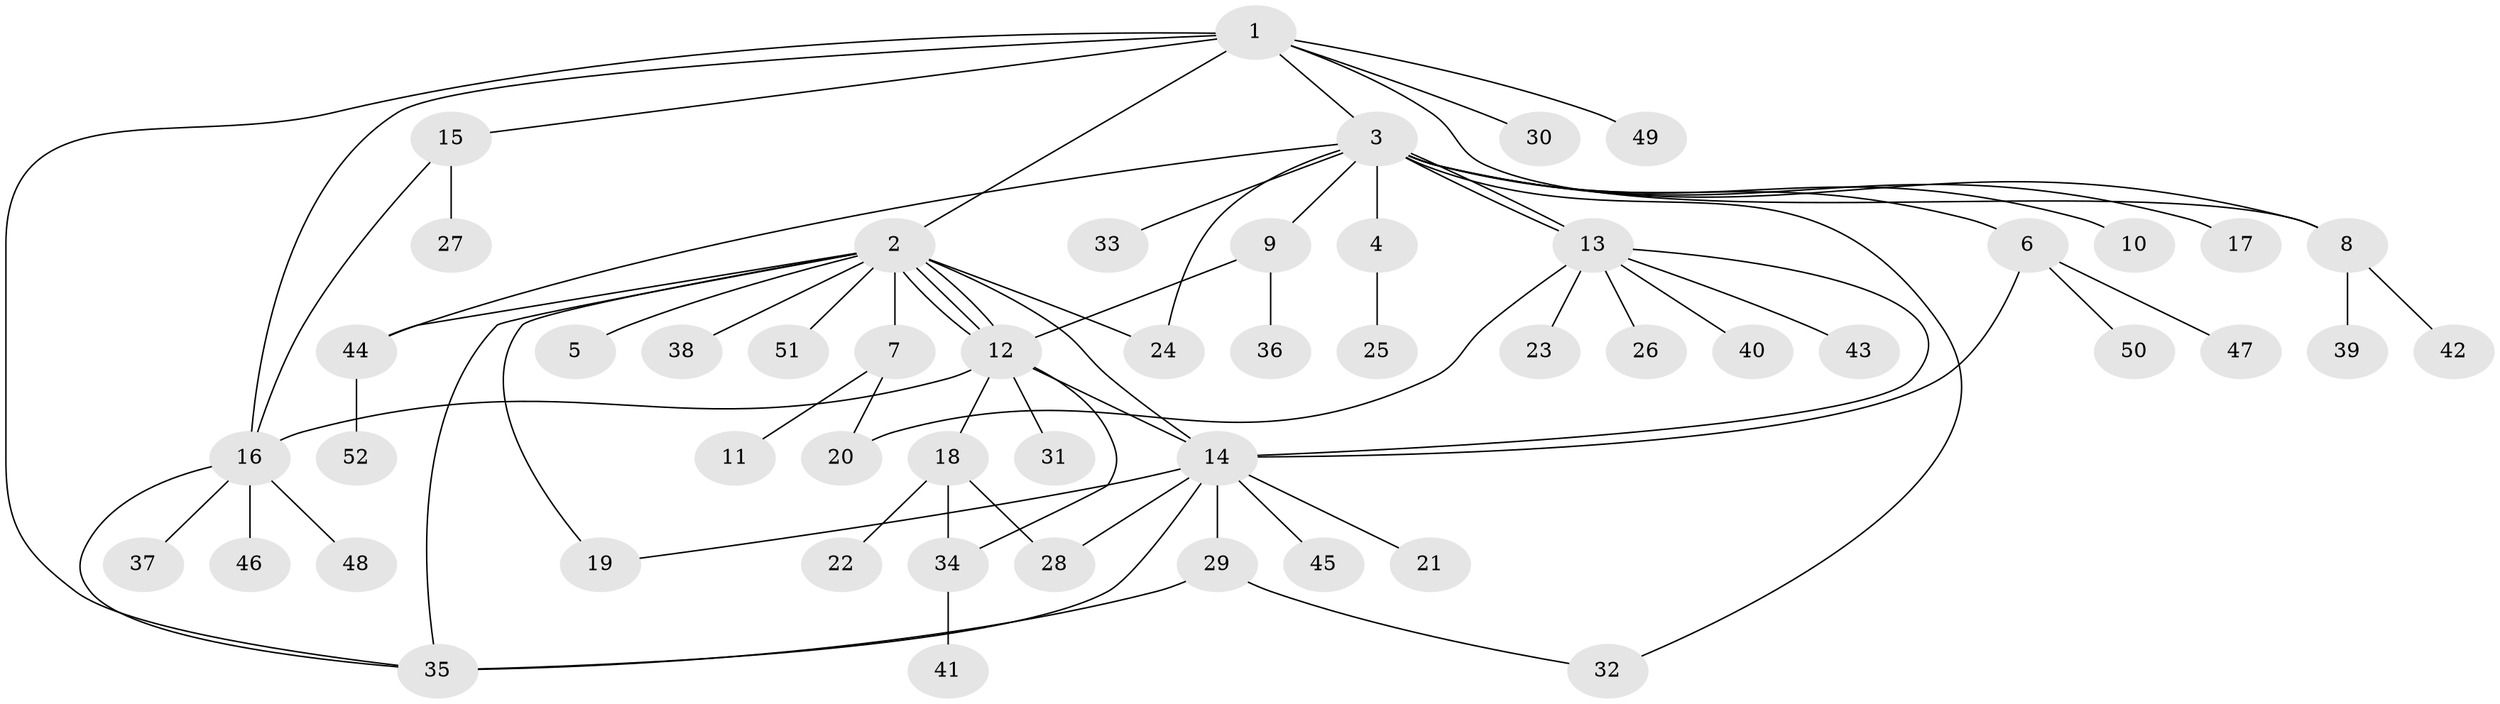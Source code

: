 // coarse degree distribution, {7: 0.03125, 9: 0.03125, 11: 0.03125, 1: 0.4375, 3: 0.15625, 2: 0.1875, 6: 0.0625, 8: 0.03125, 4: 0.03125}
// Generated by graph-tools (version 1.1) at 2025/50/03/04/25 22:50:23]
// undirected, 52 vertices, 72 edges
graph export_dot {
  node [color=gray90,style=filled];
  1;
  2;
  3;
  4;
  5;
  6;
  7;
  8;
  9;
  10;
  11;
  12;
  13;
  14;
  15;
  16;
  17;
  18;
  19;
  20;
  21;
  22;
  23;
  24;
  25;
  26;
  27;
  28;
  29;
  30;
  31;
  32;
  33;
  34;
  35;
  36;
  37;
  38;
  39;
  40;
  41;
  42;
  43;
  44;
  45;
  46;
  47;
  48;
  49;
  50;
  51;
  52;
  1 -- 2;
  1 -- 3;
  1 -- 8;
  1 -- 15;
  1 -- 16;
  1 -- 30;
  1 -- 35;
  1 -- 49;
  2 -- 5;
  2 -- 7;
  2 -- 12;
  2 -- 12;
  2 -- 12;
  2 -- 14;
  2 -- 19;
  2 -- 24;
  2 -- 35;
  2 -- 38;
  2 -- 44;
  2 -- 51;
  3 -- 4;
  3 -- 6;
  3 -- 8;
  3 -- 9;
  3 -- 10;
  3 -- 13;
  3 -- 13;
  3 -- 17;
  3 -- 24;
  3 -- 32;
  3 -- 33;
  3 -- 44;
  4 -- 25;
  6 -- 14;
  6 -- 47;
  6 -- 50;
  7 -- 11;
  7 -- 20;
  8 -- 39;
  8 -- 42;
  9 -- 12;
  9 -- 36;
  12 -- 14;
  12 -- 16;
  12 -- 18;
  12 -- 31;
  12 -- 34;
  13 -- 14;
  13 -- 20;
  13 -- 23;
  13 -- 26;
  13 -- 40;
  13 -- 43;
  14 -- 19;
  14 -- 21;
  14 -- 28;
  14 -- 29;
  14 -- 35;
  14 -- 45;
  15 -- 16;
  15 -- 27;
  16 -- 35;
  16 -- 37;
  16 -- 46;
  16 -- 48;
  18 -- 22;
  18 -- 28;
  18 -- 34;
  29 -- 32;
  29 -- 35;
  34 -- 41;
  44 -- 52;
}
